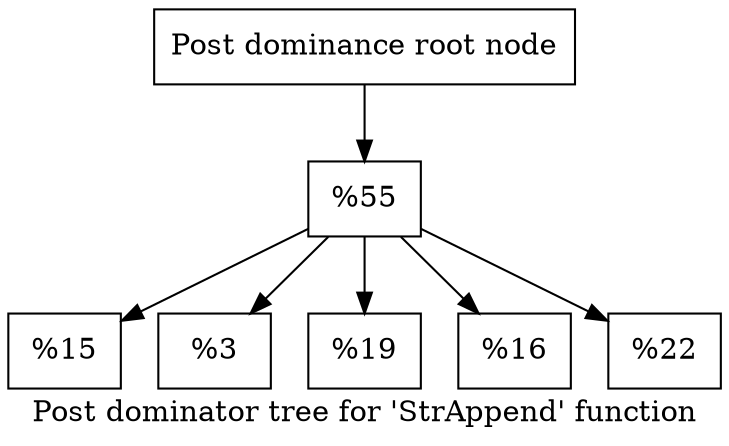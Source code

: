 digraph "Post dominator tree for 'StrAppend' function" {
	label="Post dominator tree for 'StrAppend' function";

	Node0x995d40 [shape=record,label="{Post dominance root node}"];
	Node0x995d40 -> Node0x9a7b90;
	Node0x9a7b90 [shape=record,label="{%55}"];
	Node0x9a7b90 -> Node0x99a4a0;
	Node0x9a7b90 -> Node0x982710;
	Node0x9a7b90 -> Node0x94ae10;
	Node0x9a7b90 -> Node0x969aa0;
	Node0x9a7b90 -> Node0x9aadc0;
	Node0x99a4a0 [shape=record,label="{%15}"];
	Node0x982710 [shape=record,label="{%3}"];
	Node0x94ae10 [shape=record,label="{%19}"];
	Node0x969aa0 [shape=record,label="{%16}"];
	Node0x9aadc0 [shape=record,label="{%22}"];
}
